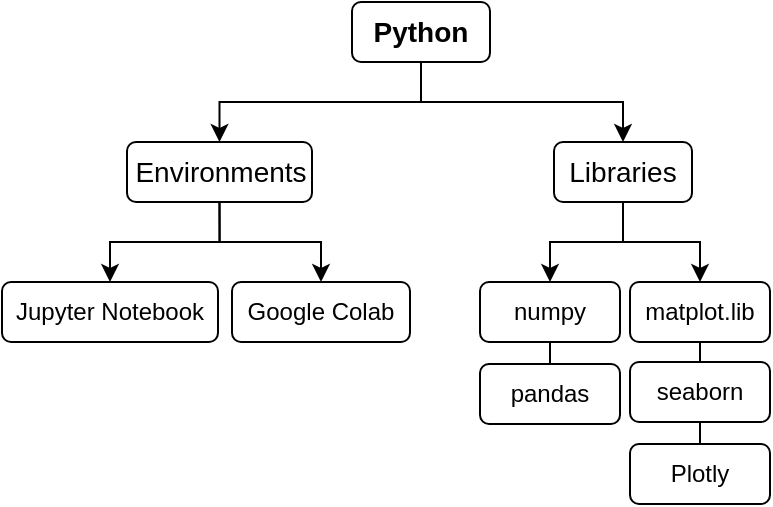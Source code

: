 <mxfile version="24.7.10">
  <diagram name="Page-1" id="8LnBpNUKXpZu5cqDgbgH">
    <mxGraphModel dx="880" dy="442" grid="1" gridSize="10" guides="1" tooltips="1" connect="1" arrows="1" fold="1" page="1" pageScale="1" pageWidth="827" pageHeight="1169" math="0" shadow="0">
      <root>
        <mxCell id="0" />
        <mxCell id="1" parent="0" />
        <mxCell id="MvvEJNeby4XOJceYH4fG-4" value="Jupyter Notebook" style="rounded=1;whiteSpace=wrap;html=1;" vertex="1" parent="1">
          <mxGeometry x="115" y="230" width="108" height="30" as="geometry" />
        </mxCell>
        <mxCell id="MvvEJNeby4XOJceYH4fG-5" value="Google Colab" style="rounded=1;whiteSpace=wrap;html=1;" vertex="1" parent="1">
          <mxGeometry x="230" y="230" width="89" height="30" as="geometry" />
        </mxCell>
        <mxCell id="MvvEJNeby4XOJceYH4fG-93" style="edgeStyle=orthogonalEdgeStyle;rounded=0;orthogonalLoop=1;jettySize=auto;html=1;exitX=0.5;exitY=1;exitDx=0;exitDy=0;entryX=0.5;entryY=0;entryDx=0;entryDy=0;endArrow=none;endFill=0;" edge="1" parent="1" source="MvvEJNeby4XOJceYH4fG-6" target="MvvEJNeby4XOJceYH4fG-34">
          <mxGeometry relative="1" as="geometry" />
        </mxCell>
        <mxCell id="MvvEJNeby4XOJceYH4fG-6" value="numpy" style="rounded=1;whiteSpace=wrap;html=1;" vertex="1" parent="1">
          <mxGeometry x="354" y="230" width="70" height="30" as="geometry" />
        </mxCell>
        <mxCell id="MvvEJNeby4XOJceYH4fG-94" style="edgeStyle=orthogonalEdgeStyle;rounded=0;orthogonalLoop=1;jettySize=auto;html=1;exitX=0.5;exitY=1;exitDx=0;exitDy=0;entryX=0.5;entryY=0;entryDx=0;entryDy=0;endArrow=none;endFill=0;" edge="1" parent="1" source="MvvEJNeby4XOJceYH4fG-32" target="MvvEJNeby4XOJceYH4fG-33">
          <mxGeometry relative="1" as="geometry" />
        </mxCell>
        <mxCell id="MvvEJNeby4XOJceYH4fG-32" value="matplot.lib" style="rounded=1;whiteSpace=wrap;html=1;" vertex="1" parent="1">
          <mxGeometry x="429" y="230" width="70" height="30" as="geometry" />
        </mxCell>
        <mxCell id="MvvEJNeby4XOJceYH4fG-95" style="edgeStyle=orthogonalEdgeStyle;rounded=0;orthogonalLoop=1;jettySize=auto;html=1;exitX=0.5;exitY=1;exitDx=0;exitDy=0;entryX=0.5;entryY=0;entryDx=0;entryDy=0;endArrow=none;endFill=0;" edge="1" parent="1" source="MvvEJNeby4XOJceYH4fG-33" target="MvvEJNeby4XOJceYH4fG-36">
          <mxGeometry relative="1" as="geometry" />
        </mxCell>
        <mxCell id="MvvEJNeby4XOJceYH4fG-33" value="seaborn" style="rounded=1;whiteSpace=wrap;html=1;" vertex="1" parent="1">
          <mxGeometry x="429" y="270" width="70" height="30" as="geometry" />
        </mxCell>
        <mxCell id="MvvEJNeby4XOJceYH4fG-34" value="pandas" style="rounded=1;whiteSpace=wrap;html=1;" vertex="1" parent="1">
          <mxGeometry x="354" y="271" width="70" height="30" as="geometry" />
        </mxCell>
        <mxCell id="MvvEJNeby4XOJceYH4fG-36" value="Plotly" style="rounded=1;whiteSpace=wrap;html=1;" vertex="1" parent="1">
          <mxGeometry x="429" y="311" width="70" height="30" as="geometry" />
        </mxCell>
        <mxCell id="MvvEJNeby4XOJceYH4fG-91" style="edgeStyle=orthogonalEdgeStyle;rounded=0;orthogonalLoop=1;jettySize=auto;html=1;exitX=0.5;exitY=1;exitDx=0;exitDy=0;entryX=0.5;entryY=0;entryDx=0;entryDy=0;" edge="1" parent="1" source="MvvEJNeby4XOJceYH4fG-62" target="MvvEJNeby4XOJceYH4fG-4">
          <mxGeometry relative="1" as="geometry" />
        </mxCell>
        <mxCell id="MvvEJNeby4XOJceYH4fG-92" style="edgeStyle=orthogonalEdgeStyle;rounded=0;orthogonalLoop=1;jettySize=auto;html=1;exitX=0.5;exitY=1;exitDx=0;exitDy=0;entryX=0.5;entryY=0;entryDx=0;entryDy=0;" edge="1" parent="1" source="MvvEJNeby4XOJceYH4fG-62" target="MvvEJNeby4XOJceYH4fG-5">
          <mxGeometry relative="1" as="geometry" />
        </mxCell>
        <mxCell id="MvvEJNeby4XOJceYH4fG-62" value="&lt;font style=&quot;font-size: 14px;&quot;&gt;Environments&lt;/font&gt;" style="rounded=1;whiteSpace=wrap;html=1;" vertex="1" parent="1">
          <mxGeometry x="177.5" y="160" width="92.5" height="30" as="geometry" />
        </mxCell>
        <mxCell id="MvvEJNeby4XOJceYH4fG-89" style="edgeStyle=orthogonalEdgeStyle;rounded=0;orthogonalLoop=1;jettySize=auto;html=1;exitX=0.5;exitY=1;exitDx=0;exitDy=0;entryX=0.5;entryY=0;entryDx=0;entryDy=0;" edge="1" parent="1" source="MvvEJNeby4XOJceYH4fG-66" target="MvvEJNeby4XOJceYH4fG-6">
          <mxGeometry relative="1" as="geometry" />
        </mxCell>
        <mxCell id="MvvEJNeby4XOJceYH4fG-90" style="edgeStyle=orthogonalEdgeStyle;rounded=0;orthogonalLoop=1;jettySize=auto;html=1;exitX=0.5;exitY=1;exitDx=0;exitDy=0;entryX=0.5;entryY=0;entryDx=0;entryDy=0;" edge="1" parent="1" source="MvvEJNeby4XOJceYH4fG-66" target="MvvEJNeby4XOJceYH4fG-32">
          <mxGeometry relative="1" as="geometry" />
        </mxCell>
        <mxCell id="MvvEJNeby4XOJceYH4fG-66" value="&lt;font style=&quot;font-size: 14px;&quot;&gt;Libraries&lt;/font&gt;" style="rounded=1;whiteSpace=wrap;html=1;" vertex="1" parent="1">
          <mxGeometry x="391" y="160" width="69" height="30" as="geometry" />
        </mxCell>
        <mxCell id="MvvEJNeby4XOJceYH4fG-87" style="edgeStyle=orthogonalEdgeStyle;rounded=0;orthogonalLoop=1;jettySize=auto;html=1;exitX=0.5;exitY=1;exitDx=0;exitDy=0;" edge="1" parent="1" source="MvvEJNeby4XOJceYH4fG-86" target="MvvEJNeby4XOJceYH4fG-62">
          <mxGeometry relative="1" as="geometry" />
        </mxCell>
        <mxCell id="MvvEJNeby4XOJceYH4fG-88" style="edgeStyle=orthogonalEdgeStyle;rounded=0;orthogonalLoop=1;jettySize=auto;html=1;exitX=0.5;exitY=1;exitDx=0;exitDy=0;entryX=0.5;entryY=0;entryDx=0;entryDy=0;" edge="1" parent="1" source="MvvEJNeby4XOJceYH4fG-86" target="MvvEJNeby4XOJceYH4fG-66">
          <mxGeometry relative="1" as="geometry" />
        </mxCell>
        <mxCell id="MvvEJNeby4XOJceYH4fG-86" value="&lt;b&gt;&lt;font style=&quot;font-size: 14px;&quot;&gt;Python&lt;/font&gt;&lt;/b&gt;" style="rounded=1;whiteSpace=wrap;html=1;" vertex="1" parent="1">
          <mxGeometry x="290" y="90" width="69" height="30" as="geometry" />
        </mxCell>
      </root>
    </mxGraphModel>
  </diagram>
</mxfile>

